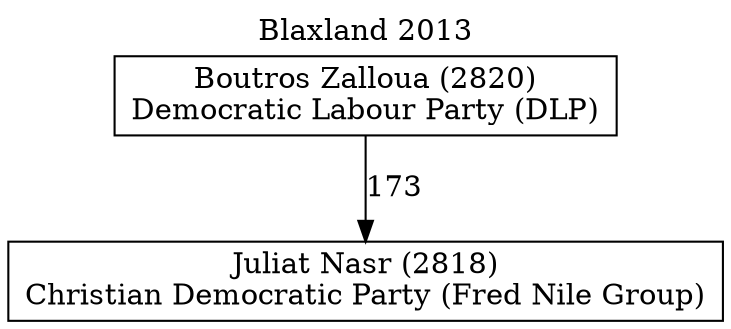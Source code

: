 // House preference flow
digraph "Juliat Nasr (2818)_Blaxland_2013" {
	graph [label="Blaxland 2013" labelloc=t mclimit=10]
	node [shape=box]
	"Juliat Nasr (2818)" [label="Juliat Nasr (2818)
Christian Democratic Party (Fred Nile Group)"]
	"Boutros Zalloua (2820)" [label="Boutros Zalloua (2820)
Democratic Labour Party (DLP)"]
	"Boutros Zalloua (2820)" -> "Juliat Nasr (2818)" [label=173]
}
